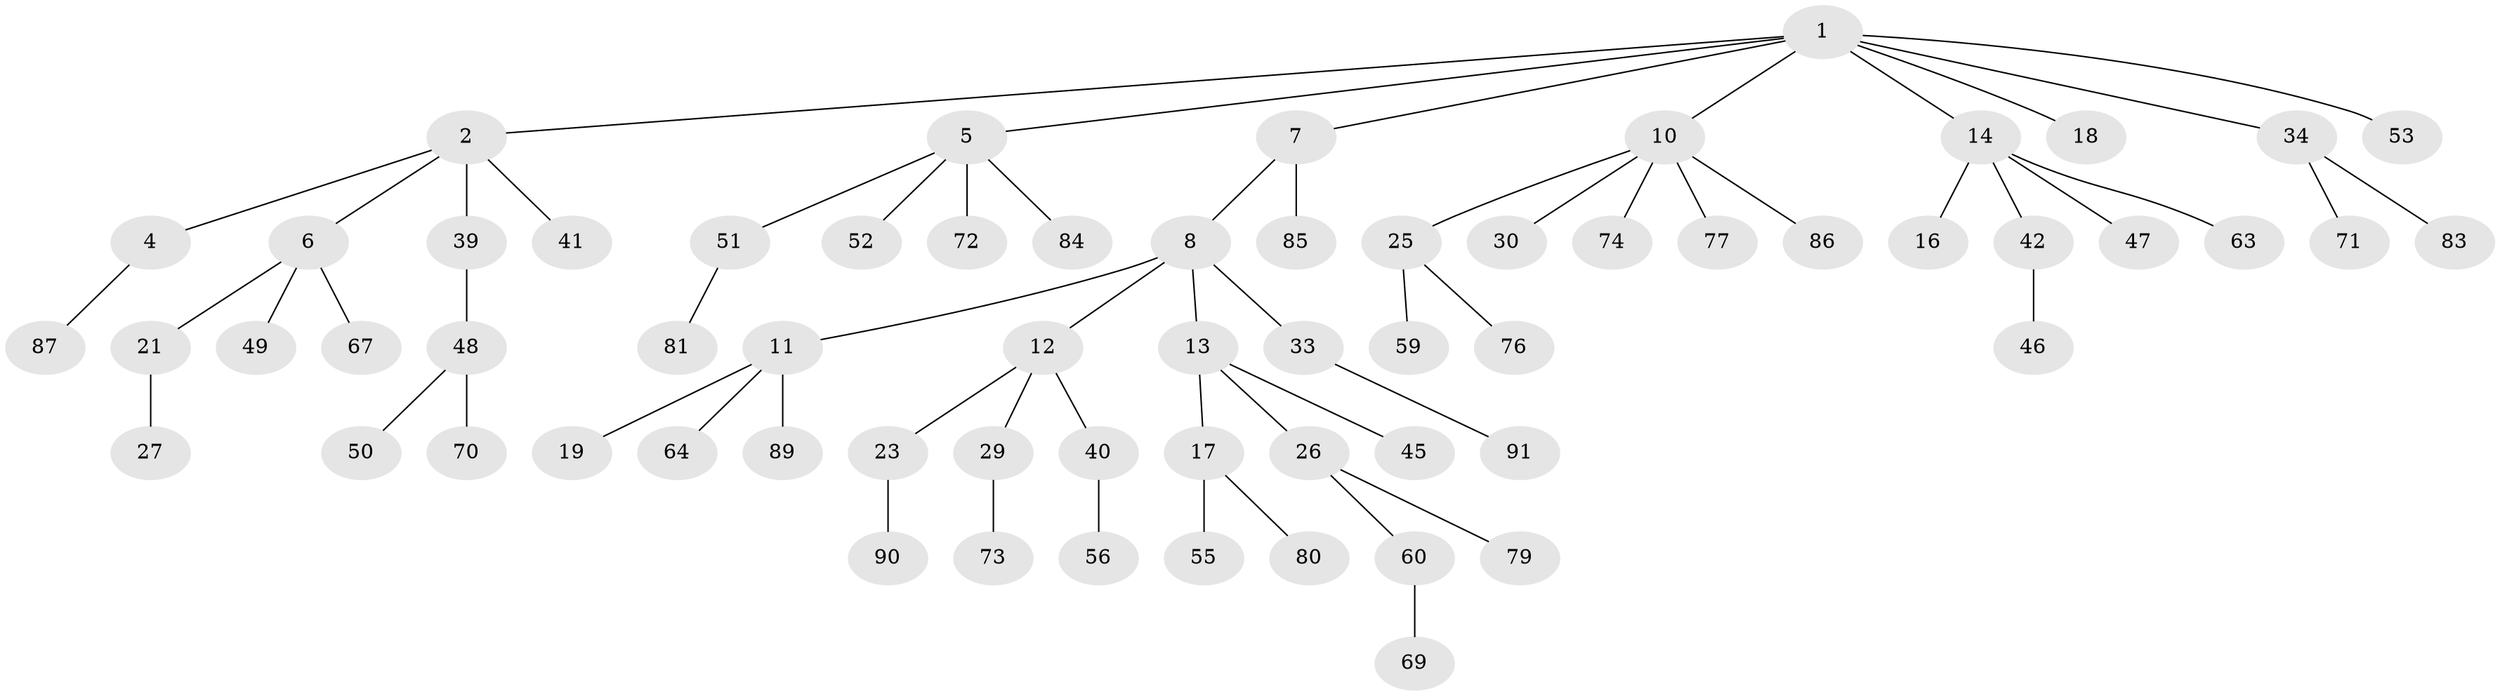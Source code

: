 // original degree distribution, {7: 0.010638297872340425, 4: 0.11702127659574468, 3: 0.10638297872340426, 5: 0.010638297872340425, 6: 0.010638297872340425, 1: 0.48936170212765956, 2: 0.2553191489361702}
// Generated by graph-tools (version 1.1) at 2025/42/03/06/25 10:42:03]
// undirected, 64 vertices, 63 edges
graph export_dot {
graph [start="1"]
  node [color=gray90,style=filled];
  1 [super="+3"];
  2 [super="+35"];
  4 [super="+54"];
  5;
  6 [super="+28"];
  7 [super="+31"];
  8 [super="+9"];
  10 [super="+15"];
  11 [super="+20"];
  12 [super="+22"];
  13;
  14 [super="+36"];
  16;
  17 [super="+37"];
  18;
  19 [super="+32"];
  21;
  23 [super="+24"];
  25 [super="+44"];
  26 [super="+43"];
  27 [super="+66"];
  29 [super="+65"];
  30;
  33 [super="+38"];
  34 [super="+61"];
  39;
  40;
  41;
  42;
  45 [super="+68"];
  46;
  47;
  48 [super="+78"];
  49;
  50;
  51 [super="+75"];
  52;
  53 [super="+57"];
  55;
  56 [super="+58"];
  59;
  60 [super="+62"];
  63;
  64 [super="+82"];
  67;
  69;
  70 [super="+93"];
  71;
  72;
  73;
  74;
  76 [super="+94"];
  77;
  79;
  80;
  81;
  83;
  84 [super="+88"];
  85;
  86;
  87;
  89 [super="+92"];
  90;
  91;
  1 -- 2;
  1 -- 5;
  1 -- 10;
  1 -- 14;
  1 -- 18;
  1 -- 53;
  1 -- 34;
  1 -- 7;
  2 -- 4;
  2 -- 6;
  2 -- 41;
  2 -- 39;
  4 -- 87;
  5 -- 51;
  5 -- 52;
  5 -- 72;
  5 -- 84;
  6 -- 21;
  6 -- 67;
  6 -- 49;
  7 -- 8;
  7 -- 85;
  8 -- 13;
  8 -- 33;
  8 -- 11;
  8 -- 12;
  10 -- 30;
  10 -- 74;
  10 -- 25;
  10 -- 77;
  10 -- 86;
  11 -- 19;
  11 -- 89;
  11 -- 64;
  12 -- 23;
  12 -- 40;
  12 -- 29;
  13 -- 17;
  13 -- 26;
  13 -- 45;
  14 -- 16;
  14 -- 42;
  14 -- 47;
  14 -- 63;
  17 -- 80;
  17 -- 55;
  21 -- 27;
  23 -- 90;
  25 -- 59;
  25 -- 76;
  26 -- 79;
  26 -- 60;
  29 -- 73;
  33 -- 91;
  34 -- 71;
  34 -- 83;
  39 -- 48;
  40 -- 56;
  42 -- 46;
  48 -- 50;
  48 -- 70;
  51 -- 81;
  60 -- 69;
}

